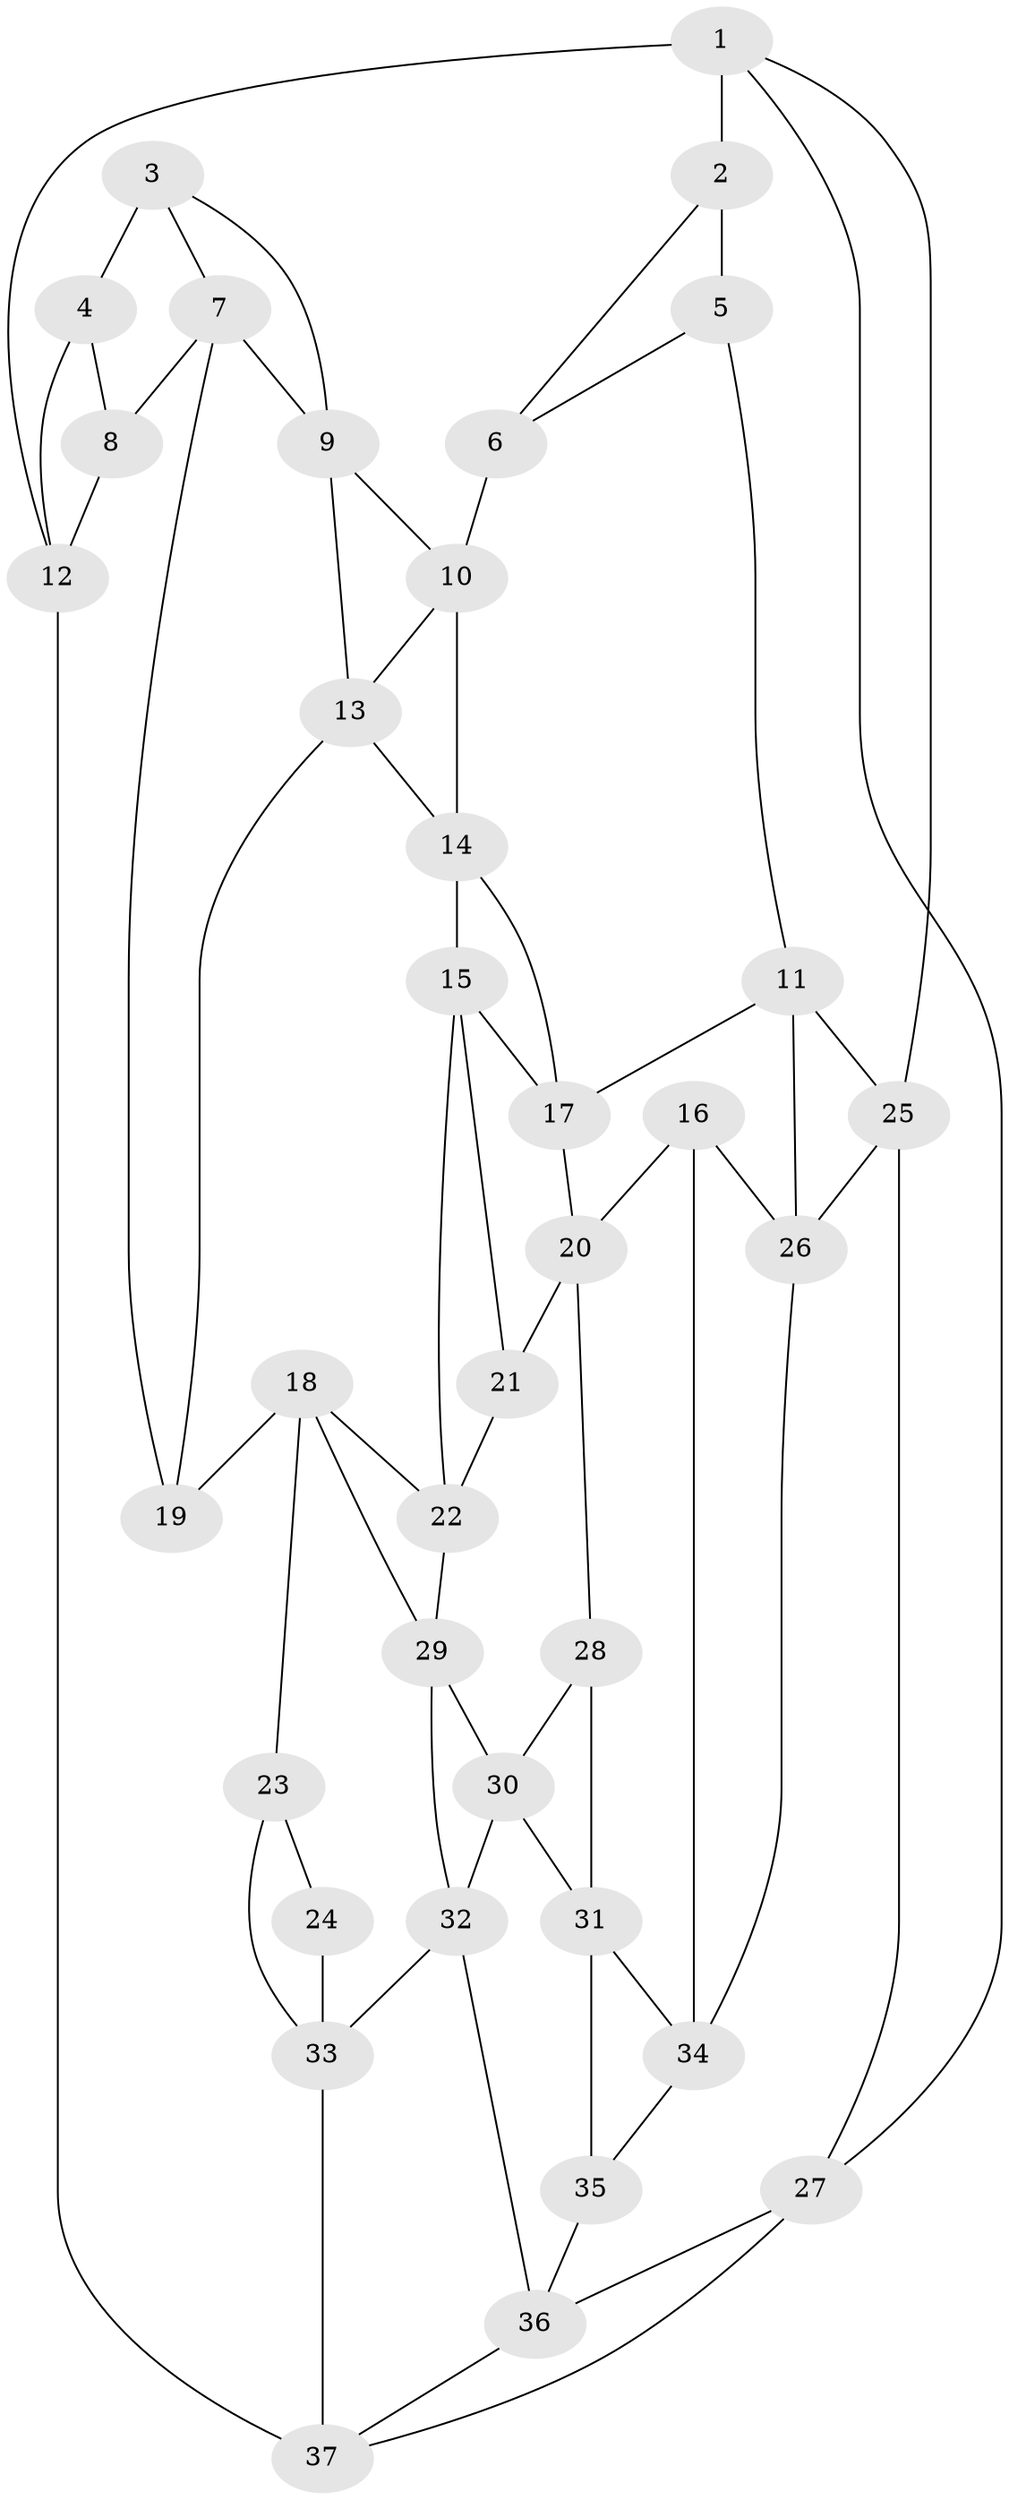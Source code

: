 // original degree distribution, {3: 0.04054054054054054, 6: 0.2702702702702703, 5: 0.4189189189189189, 4: 0.2702702702702703}
// Generated by graph-tools (version 1.1) at 2025/03/03/09/25 03:03:12]
// undirected, 37 vertices, 67 edges
graph export_dot {
graph [start="1"]
  node [color=gray90,style=filled];
  1;
  2;
  3;
  4;
  5;
  6;
  7;
  8;
  9;
  10;
  11;
  12;
  13;
  14;
  15;
  16;
  17;
  18;
  19;
  20;
  21;
  22;
  23;
  24;
  25;
  26;
  27;
  28;
  29;
  30;
  31;
  32;
  33;
  34;
  35;
  36;
  37;
  1 -- 2 [weight=2.0];
  1 -- 12 [weight=1.0];
  1 -- 25 [weight=1.0];
  1 -- 27 [weight=1.0];
  2 -- 5 [weight=1.0];
  2 -- 6 [weight=1.0];
  3 -- 4 [weight=2.0];
  3 -- 7 [weight=1.0];
  3 -- 9 [weight=1.0];
  4 -- 8 [weight=1.0];
  4 -- 12 [weight=1.0];
  5 -- 6 [weight=1.0];
  5 -- 11 [weight=1.0];
  6 -- 10 [weight=2.0];
  7 -- 8 [weight=1.0];
  7 -- 9 [weight=1.0];
  7 -- 19 [weight=1.0];
  8 -- 12 [weight=1.0];
  9 -- 10 [weight=1.0];
  9 -- 13 [weight=1.0];
  10 -- 13 [weight=1.0];
  10 -- 14 [weight=1.0];
  11 -- 17 [weight=1.0];
  11 -- 25 [weight=1.0];
  11 -- 26 [weight=1.0];
  12 -- 37 [weight=2.0];
  13 -- 14 [weight=1.0];
  13 -- 19 [weight=1.0];
  14 -- 15 [weight=1.0];
  14 -- 17 [weight=1.0];
  15 -- 17 [weight=1.0];
  15 -- 21 [weight=1.0];
  15 -- 22 [weight=1.0];
  16 -- 20 [weight=1.0];
  16 -- 26 [weight=1.0];
  16 -- 34 [weight=1.0];
  17 -- 20 [weight=1.0];
  18 -- 19 [weight=1.0];
  18 -- 22 [weight=1.0];
  18 -- 23 [weight=1.0];
  18 -- 29 [weight=1.0];
  20 -- 21 [weight=1.0];
  20 -- 28 [weight=1.0];
  21 -- 22 [weight=1.0];
  22 -- 29 [weight=1.0];
  23 -- 24 [weight=1.0];
  23 -- 33 [weight=1.0];
  24 -- 33 [weight=1.0];
  25 -- 26 [weight=1.0];
  25 -- 27 [weight=1.0];
  26 -- 34 [weight=1.0];
  27 -- 36 [weight=1.0];
  27 -- 37 [weight=1.0];
  28 -- 30 [weight=1.0];
  28 -- 31 [weight=1.0];
  29 -- 30 [weight=1.0];
  29 -- 32 [weight=1.0];
  30 -- 31 [weight=1.0];
  30 -- 32 [weight=1.0];
  31 -- 34 [weight=1.0];
  31 -- 35 [weight=1.0];
  32 -- 33 [weight=1.0];
  32 -- 36 [weight=1.0];
  33 -- 37 [weight=1.0];
  34 -- 35 [weight=1.0];
  35 -- 36 [weight=1.0];
  36 -- 37 [weight=1.0];
}
